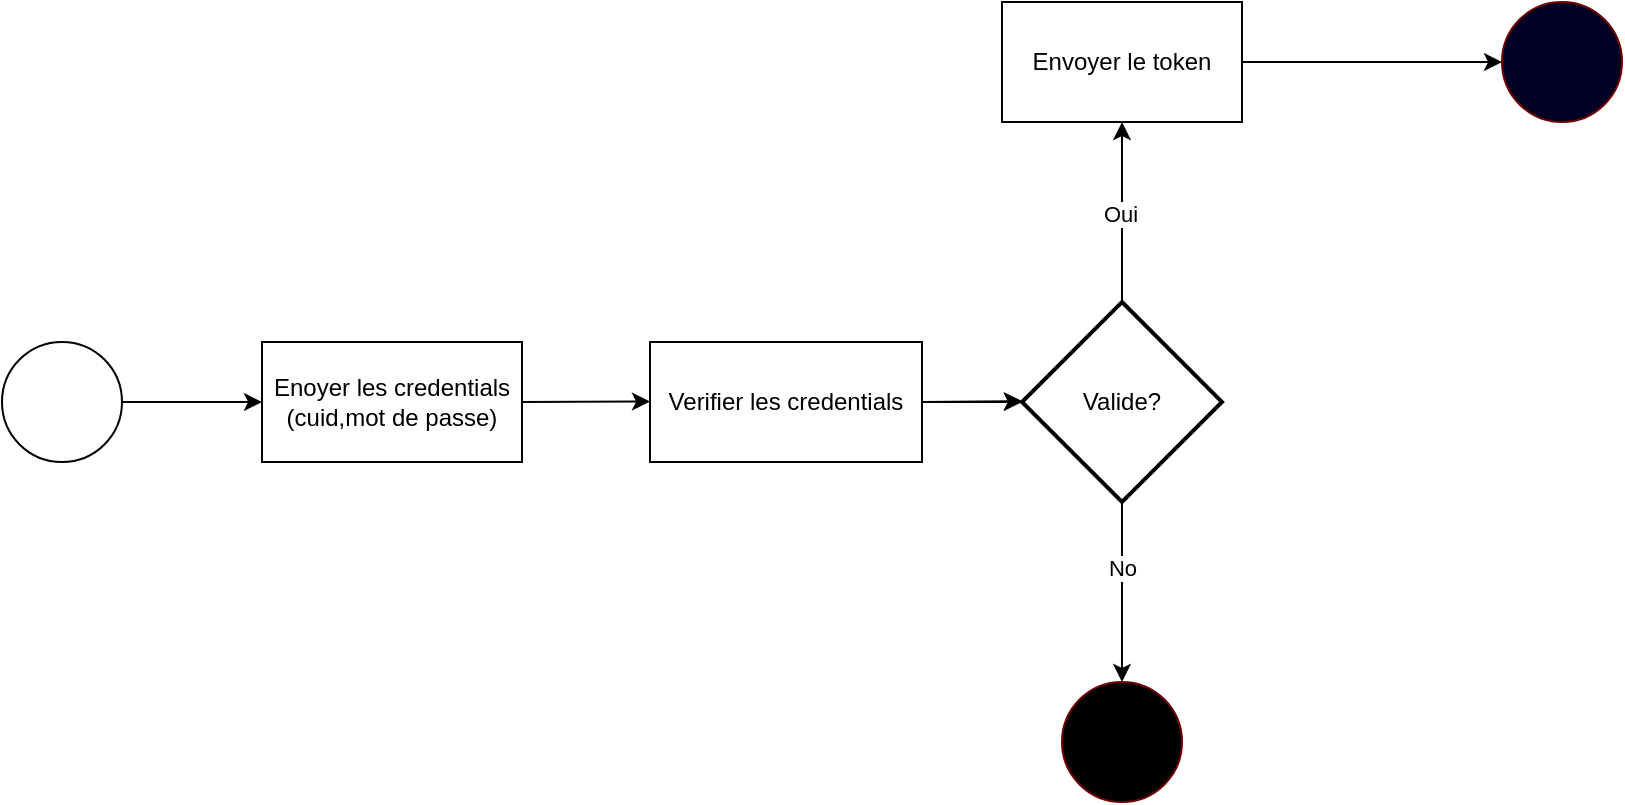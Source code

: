 <mxfile version="26.2.9">
  <diagram id="prtHgNgQTEPvFCAcTncT" name="Page-1">
    <mxGraphModel dx="1044" dy="570" grid="1" gridSize="10" guides="1" tooltips="1" connect="1" arrows="1" fold="1" page="1" pageScale="1" pageWidth="827" pageHeight="1169" math="0" shadow="0">
      <root>
        <mxCell id="0" />
        <mxCell id="1" parent="0" />
        <mxCell id="26t_qsLI35GO-gk1nptU-1" value="" style="verticalLabelPosition=bottom;verticalAlign=top;html=1;shape=mxgraph.flowchart.on-page_reference;" vertex="1" parent="1">
          <mxGeometry x="10" y="490" width="60" height="60" as="geometry" />
        </mxCell>
        <mxCell id="26t_qsLI35GO-gk1nptU-2" value="Valide?" style="strokeWidth=2;html=1;shape=mxgraph.flowchart.decision;whiteSpace=wrap;" vertex="1" parent="1">
          <mxGeometry x="520" y="470" width="100" height="100" as="geometry" />
        </mxCell>
        <mxCell id="26t_qsLI35GO-gk1nptU-3" value="Enoyer les&amp;nbsp;credentials (cuid,mot de passe)" style="rounded=0;whiteSpace=wrap;html=1;" vertex="1" parent="1">
          <mxGeometry x="140" y="490" width="130" height="60" as="geometry" />
        </mxCell>
        <mxCell id="26t_qsLI35GO-gk1nptU-5" value="" style="verticalLabelPosition=bottom;verticalAlign=top;html=1;shape=mxgraph.flowchart.on-page_reference;strokeColor=#6F0000;fillColor=#000000;fontColor=#ffffff;" vertex="1" parent="1">
          <mxGeometry x="540" y="660" width="60" height="60" as="geometry" />
        </mxCell>
        <mxCell id="26t_qsLI35GO-gk1nptU-11" value="" style="edgeStyle=orthogonalEdgeStyle;rounded=0;orthogonalLoop=1;jettySize=auto;html=1;" edge="1" parent="1" source="26t_qsLI35GO-gk1nptU-6" target="26t_qsLI35GO-gk1nptU-2">
          <mxGeometry relative="1" as="geometry" />
        </mxCell>
        <mxCell id="26t_qsLI35GO-gk1nptU-6" value="Verifier les&amp;nbsp;credentials" style="rounded=0;whiteSpace=wrap;html=1;" vertex="1" parent="1">
          <mxGeometry x="334" y="490" width="136" height="60" as="geometry" />
        </mxCell>
        <mxCell id="26t_qsLI35GO-gk1nptU-8" value="" style="endArrow=classic;html=1;rounded=0;entryX=0;entryY=0.5;entryDx=0;entryDy=0;" edge="1" parent="1" target="26t_qsLI35GO-gk1nptU-3">
          <mxGeometry width="50" height="50" relative="1" as="geometry">
            <mxPoint x="70" y="520" as="sourcePoint" />
            <mxPoint x="120" y="470" as="targetPoint" />
          </mxGeometry>
        </mxCell>
        <mxCell id="26t_qsLI35GO-gk1nptU-9" value="" style="endArrow=classic;html=1;rounded=0;entryX=0;entryY=0.5;entryDx=0;entryDy=0;exitX=1;exitY=0.5;exitDx=0;exitDy=0;" edge="1" parent="1" source="26t_qsLI35GO-gk1nptU-6">
          <mxGeometry width="50" height="50" relative="1" as="geometry">
            <mxPoint x="460" y="520" as="sourcePoint" />
            <mxPoint x="520" y="519.5" as="targetPoint" />
          </mxGeometry>
        </mxCell>
        <mxCell id="26t_qsLI35GO-gk1nptU-10" value="" style="endArrow=classic;html=1;rounded=0;entryX=0;entryY=0.5;entryDx=0;entryDy=0;exitX=1;exitY=0.5;exitDx=0;exitDy=0;" edge="1" parent="1" source="26t_qsLI35GO-gk1nptU-3">
          <mxGeometry width="50" height="50" relative="1" as="geometry">
            <mxPoint x="264" y="520" as="sourcePoint" />
            <mxPoint x="334" y="519.76" as="targetPoint" />
            <Array as="points">
              <mxPoint x="334" y="519.76" />
            </Array>
          </mxGeometry>
        </mxCell>
        <mxCell id="26t_qsLI35GO-gk1nptU-13" value="" style="endArrow=classic;html=1;rounded=0;entryX=0.5;entryY=1;entryDx=0;entryDy=0;" edge="1" parent="1" source="26t_qsLI35GO-gk1nptU-2" target="26t_qsLI35GO-gk1nptU-18">
          <mxGeometry width="50" height="50" relative="1" as="geometry">
            <mxPoint x="570" y="449.289" as="sourcePoint" />
            <mxPoint x="580" y="420" as="targetPoint" />
          </mxGeometry>
        </mxCell>
        <mxCell id="26t_qsLI35GO-gk1nptU-28" value="Oui" style="edgeLabel;html=1;align=center;verticalAlign=middle;resizable=0;points=[];" vertex="1" connectable="0" parent="26t_qsLI35GO-gk1nptU-13">
          <mxGeometry x="-0.018" y="1" relative="1" as="geometry">
            <mxPoint as="offset" />
          </mxGeometry>
        </mxCell>
        <mxCell id="26t_qsLI35GO-gk1nptU-15" value="" style="endArrow=classic;html=1;rounded=0;entryX=0.5;entryY=0;entryDx=0;entryDy=0;entryPerimeter=0;" edge="1" parent="1" source="26t_qsLI35GO-gk1nptU-2" target="26t_qsLI35GO-gk1nptU-5">
          <mxGeometry width="50" height="50" relative="1" as="geometry">
            <mxPoint x="570" y="620" as="sourcePoint" />
            <mxPoint x="570" y="640.711" as="targetPoint" />
          </mxGeometry>
        </mxCell>
        <mxCell id="26t_qsLI35GO-gk1nptU-23" value="No" style="edgeLabel;html=1;align=center;verticalAlign=middle;resizable=0;points=[];" vertex="1" connectable="0" parent="26t_qsLI35GO-gk1nptU-15">
          <mxGeometry x="-0.271" relative="1" as="geometry">
            <mxPoint as="offset" />
          </mxGeometry>
        </mxCell>
        <mxCell id="26t_qsLI35GO-gk1nptU-18" value="Envoyer le token" style="rounded=0;whiteSpace=wrap;html=1;" vertex="1" parent="1">
          <mxGeometry x="510" y="320" width="120" height="60" as="geometry" />
        </mxCell>
        <mxCell id="26t_qsLI35GO-gk1nptU-20" value="" style="verticalLabelPosition=bottom;verticalAlign=top;html=1;shape=mxgraph.flowchart.on-page_reference;strokeColor=#6F0000;fillColor=light-dark(#000025, #ffadcd);fontColor=#ffffff;" vertex="1" parent="1">
          <mxGeometry x="760" y="320" width="60" height="60" as="geometry" />
        </mxCell>
        <mxCell id="26t_qsLI35GO-gk1nptU-21" value="" style="endArrow=classic;html=1;rounded=0;entryX=0;entryY=0.5;entryDx=0;entryDy=0;entryPerimeter=0;" edge="1" parent="1" source="26t_qsLI35GO-gk1nptU-18" target="26t_qsLI35GO-gk1nptU-20">
          <mxGeometry width="50" height="50" relative="1" as="geometry">
            <mxPoint x="630" y="400" as="sourcePoint" />
            <mxPoint x="750" y="350" as="targetPoint" />
          </mxGeometry>
        </mxCell>
      </root>
    </mxGraphModel>
  </diagram>
</mxfile>
